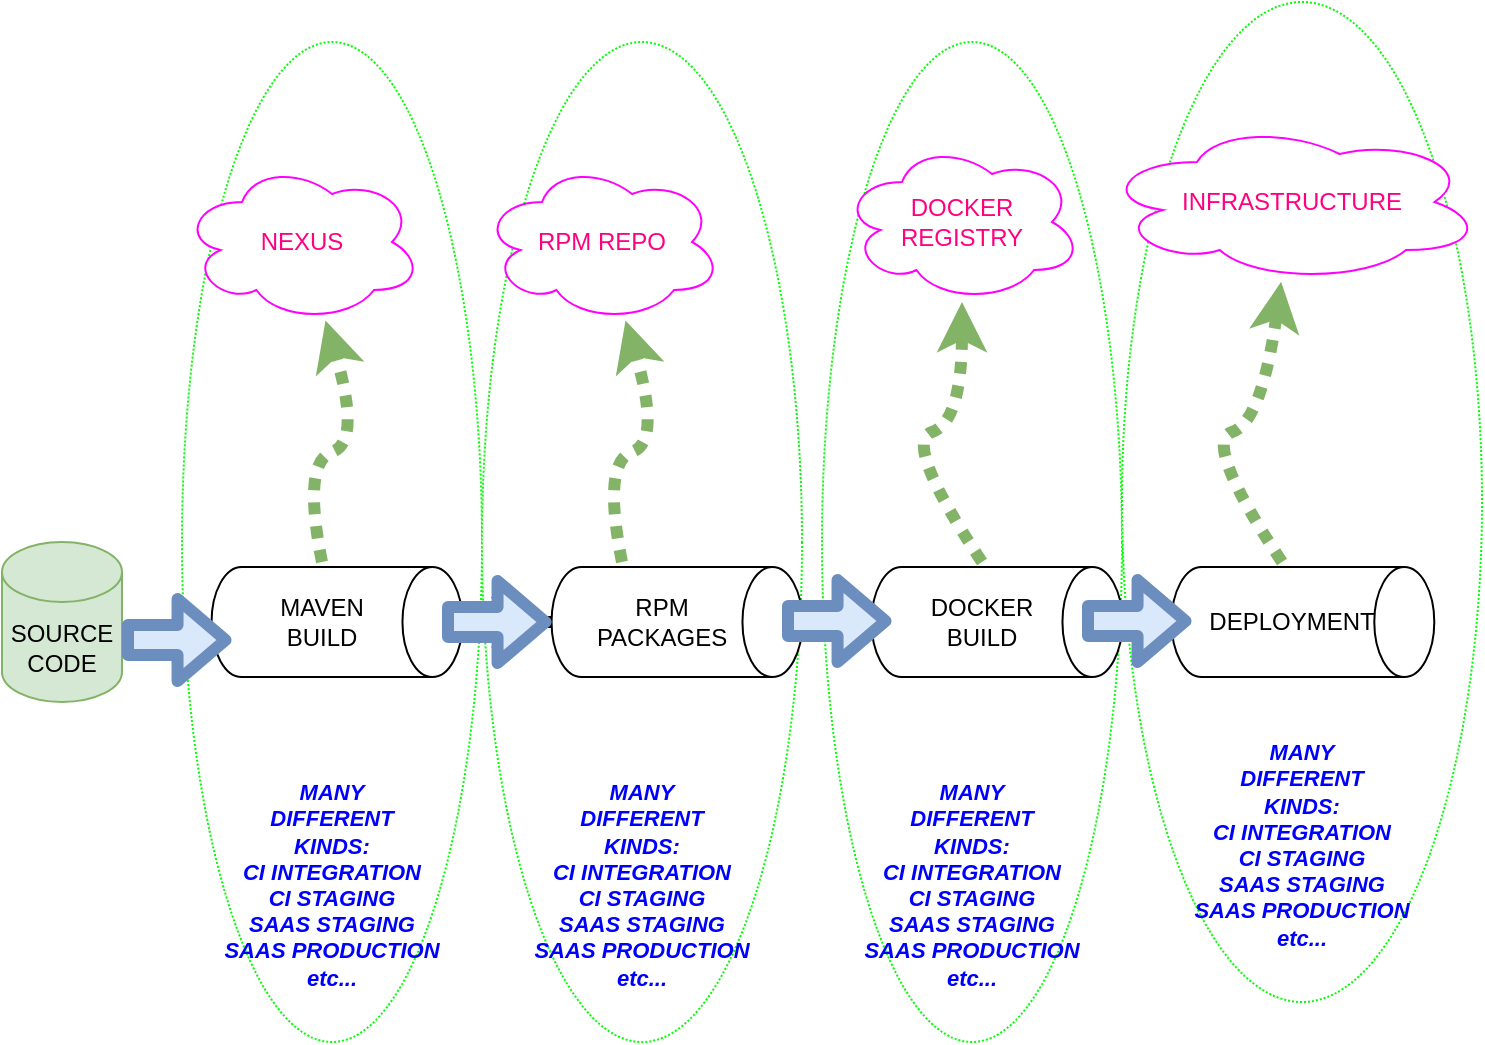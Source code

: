 <mxfile version="13.8.8" type="device"><diagram id="_WSS-Dgg8EWe4CmXmH_S" name="Page-1"><mxGraphModel dx="1185" dy="619" grid="1" gridSize="10" guides="1" tooltips="1" connect="1" arrows="1" fold="1" page="1" pageScale="1" pageWidth="850" pageHeight="1100" math="0" shadow="0"><root><mxCell id="0"/><mxCell id="1" parent="0"/><mxCell id="nKTqIAdunKiFEoz6visv-35" value="&lt;div style=&quot;font-size: 11px&quot;&gt;&lt;br style=&quot;font-size: 11px&quot;&gt;&lt;/div&gt;&lt;div style=&quot;font-size: 11px&quot;&gt;&lt;br style=&quot;font-size: 11px&quot;&gt;&lt;/div&gt;&lt;div style=&quot;font-size: 11px&quot;&gt;&lt;br style=&quot;font-size: 11px&quot;&gt;&lt;/div&gt;&lt;div style=&quot;font-size: 11px&quot;&gt;&lt;br style=&quot;font-size: 11px&quot;&gt;&lt;/div&gt;&lt;div style=&quot;font-size: 11px&quot;&gt;&lt;br style=&quot;font-size: 11px&quot;&gt;&lt;/div&gt;&lt;div style=&quot;font-size: 11px&quot;&gt;&lt;br style=&quot;font-size: 11px&quot;&gt;&lt;/div&gt;&lt;div style=&quot;font-size: 11px&quot;&gt;&lt;br style=&quot;font-size: 11px&quot;&gt;&lt;/div&gt;&lt;div style=&quot;font-size: 11px&quot;&gt;&lt;br style=&quot;font-size: 11px&quot;&gt;&lt;/div&gt;&lt;div style=&quot;font-size: 11px&quot;&gt;&lt;br style=&quot;font-size: 11px&quot;&gt;&lt;/div&gt;&lt;div style=&quot;font-size: 11px&quot;&gt;&lt;br style=&quot;font-size: 11px&quot;&gt;&lt;/div&gt;&lt;div style=&quot;font-size: 11px&quot;&gt;&lt;br style=&quot;font-size: 11px&quot;&gt;&lt;/div&gt;&lt;div style=&quot;font-size: 11px&quot;&gt;&lt;br style=&quot;font-size: 11px&quot;&gt;&lt;/div&gt;&lt;div style=&quot;font-size: 11px&quot;&gt;&lt;br&gt;&lt;/div&gt;&lt;div style=&quot;font-size: 11px&quot;&gt;&lt;br&gt;&lt;/div&gt;&lt;div style=&quot;font-size: 11px&quot;&gt;&lt;br&gt;&lt;/div&gt;&lt;div style=&quot;font-size: 11px&quot;&gt;&lt;br style=&quot;font-size: 11px&quot;&gt;&lt;/div&gt;&lt;div style=&quot;font-size: 11px&quot;&gt;&lt;br style=&quot;font-size: 11px&quot;&gt;&lt;/div&gt;&lt;div style=&quot;font-size: 11px&quot;&gt;&lt;br style=&quot;font-size: 11px&quot;&gt;&lt;/div&gt;&lt;div style=&quot;font-size: 11px&quot;&gt;&lt;br style=&quot;font-size: 11px&quot;&gt;&lt;/div&gt;&lt;div style=&quot;font-size: 11px&quot;&gt;&lt;br style=&quot;font-size: 11px&quot;&gt;&lt;/div&gt;&lt;div style=&quot;font-size: 11px&quot;&gt;&lt;br style=&quot;font-size: 11px&quot;&gt;&lt;/div&gt;&lt;div style=&quot;font-size: 11px&quot;&gt;&lt;br style=&quot;font-size: 11px&quot;&gt;&lt;/div&gt;&lt;div style=&quot;font-size: 11px&quot;&gt;&lt;br style=&quot;font-size: 11px&quot;&gt;&lt;/div&gt;&lt;div style=&quot;font-size: 11px&quot;&gt;&lt;br style=&quot;font-size: 11px&quot;&gt;&lt;/div&gt;&lt;div style=&quot;font-size: 11px&quot;&gt;&lt;br style=&quot;font-size: 11px&quot;&gt;&lt;/div&gt;&lt;div style=&quot;font-size: 11px&quot;&gt;&lt;br style=&quot;font-size: 11px&quot;&gt;&lt;/div&gt;&lt;div style=&quot;font-size: 11px&quot;&gt;&lt;br style=&quot;font-size: 11px&quot;&gt;&lt;/div&gt;&lt;div style=&quot;font-size: 11px&quot;&gt;MANY &lt;br style=&quot;font-size: 11px&quot;&gt;&lt;/div&gt;&lt;div style=&quot;font-size: 11px&quot;&gt;DIFFERENT&lt;/div&gt;&lt;div style=&quot;font-size: 11px&quot;&gt; KINDS: &lt;br style=&quot;font-size: 11px&quot;&gt;CI INTEGRATION &lt;br style=&quot;font-size: 11px&quot;&gt;&lt;/div&gt;&lt;div style=&quot;font-size: 11px&quot;&gt;CI STAGING&lt;br style=&quot;font-size: 11px&quot;&gt;SAAS STAGING&lt;/div&gt;&lt;div style=&quot;font-size: 11px&quot;&gt;SAAS PRODUCTION&lt;/div&gt;&lt;div style=&quot;font-size: 11px&quot;&gt;etc...&lt;br style=&quot;font-size: 11px&quot;&gt;&lt;/div&gt;&lt;div style=&quot;font-size: 11px&quot;&gt;&lt;br style=&quot;font-size: 11px&quot;&gt;&lt;/div&gt;" style="ellipse;whiteSpace=wrap;html=1;dashed=1;dashPattern=1 1;strokeColor=#00FF00;fontSize=11;fontStyle=3;fontColor=#0000FF;" vertex="1" parent="1"><mxGeometry x="140" y="30" width="150" height="500" as="geometry"/></mxCell><mxCell id="nKTqIAdunKiFEoz6visv-34" value="&lt;div style=&quot;font-size: 11px&quot;&gt;&lt;br style=&quot;font-size: 11px&quot;&gt;&lt;/div&gt;&lt;div style=&quot;font-size: 11px&quot;&gt;&lt;br style=&quot;font-size: 11px&quot;&gt;&lt;/div&gt;&lt;div style=&quot;font-size: 11px&quot;&gt;&lt;br style=&quot;font-size: 11px&quot;&gt;&lt;/div&gt;&lt;div style=&quot;font-size: 11px&quot;&gt;&lt;br style=&quot;font-size: 11px&quot;&gt;&lt;/div&gt;&lt;div style=&quot;font-size: 11px&quot;&gt;&lt;br style=&quot;font-size: 11px&quot;&gt;&lt;/div&gt;&lt;div style=&quot;font-size: 11px&quot;&gt;&lt;br style=&quot;font-size: 11px&quot;&gt;&lt;/div&gt;&lt;div style=&quot;font-size: 11px&quot;&gt;&lt;br style=&quot;font-size: 11px&quot;&gt;&lt;/div&gt;&lt;div style=&quot;font-size: 11px&quot;&gt;&lt;br style=&quot;font-size: 11px&quot;&gt;&lt;/div&gt;&lt;div style=&quot;font-size: 11px&quot;&gt;&lt;br style=&quot;font-size: 11px&quot;&gt;&lt;/div&gt;&lt;div style=&quot;font-size: 11px&quot;&gt;&lt;br style=&quot;font-size: 11px&quot;&gt;&lt;/div&gt;&lt;div style=&quot;font-size: 11px&quot;&gt;&lt;br style=&quot;font-size: 11px&quot;&gt;&lt;/div&gt;&lt;div style=&quot;font-size: 11px&quot;&gt;&lt;br style=&quot;font-size: 11px&quot;&gt;&lt;/div&gt;&lt;div style=&quot;font-size: 11px&quot;&gt;&lt;br&gt;&lt;/div&gt;&lt;div style=&quot;font-size: 11px&quot;&gt;&lt;br&gt;&lt;/div&gt;&lt;div style=&quot;font-size: 11px&quot;&gt;&lt;br&gt;&lt;/div&gt;&lt;div style=&quot;font-size: 11px&quot;&gt;&lt;br style=&quot;font-size: 11px&quot;&gt;&lt;/div&gt;&lt;div style=&quot;font-size: 11px&quot;&gt;&lt;br style=&quot;font-size: 11px&quot;&gt;&lt;/div&gt;&lt;div style=&quot;font-size: 11px&quot;&gt;&lt;br style=&quot;font-size: 11px&quot;&gt;&lt;/div&gt;&lt;div style=&quot;font-size: 11px&quot;&gt;&lt;br style=&quot;font-size: 11px&quot;&gt;&lt;/div&gt;&lt;div style=&quot;font-size: 11px&quot;&gt;&lt;br style=&quot;font-size: 11px&quot;&gt;&lt;/div&gt;&lt;div style=&quot;font-size: 11px&quot;&gt;&lt;br style=&quot;font-size: 11px&quot;&gt;&lt;/div&gt;&lt;div style=&quot;font-size: 11px&quot;&gt;&lt;br style=&quot;font-size: 11px&quot;&gt;&lt;/div&gt;&lt;div style=&quot;font-size: 11px&quot;&gt;&lt;br style=&quot;font-size: 11px&quot;&gt;&lt;/div&gt;&lt;div style=&quot;font-size: 11px&quot;&gt;&lt;br style=&quot;font-size: 11px&quot;&gt;&lt;/div&gt;&lt;div style=&quot;font-size: 11px&quot;&gt;&lt;br style=&quot;font-size: 11px&quot;&gt;&lt;/div&gt;&lt;div style=&quot;font-size: 11px&quot;&gt;&lt;br style=&quot;font-size: 11px&quot;&gt;&lt;/div&gt;&lt;div style=&quot;font-size: 11px&quot;&gt;&lt;br style=&quot;font-size: 11px&quot;&gt;&lt;/div&gt;&lt;div style=&quot;font-size: 11px&quot;&gt;MANY &lt;br style=&quot;font-size: 11px&quot;&gt;&lt;/div&gt;&lt;div style=&quot;font-size: 11px&quot;&gt;DIFFERENT&lt;/div&gt;&lt;div style=&quot;font-size: 11px&quot;&gt; KINDS: &lt;br style=&quot;font-size: 11px&quot;&gt;CI INTEGRATION &lt;br style=&quot;font-size: 11px&quot;&gt;&lt;/div&gt;&lt;div style=&quot;font-size: 11px&quot;&gt;CI STAGING&lt;br style=&quot;font-size: 11px&quot;&gt;SAAS STAGING&lt;/div&gt;&lt;div style=&quot;font-size: 11px&quot;&gt;SAAS PRODUCTION&lt;/div&gt;&lt;div style=&quot;font-size: 11px&quot;&gt;etc...&lt;br style=&quot;font-size: 11px&quot;&gt;&lt;/div&gt;&lt;div style=&quot;font-size: 11px&quot;&gt;&lt;br style=&quot;font-size: 11px&quot;&gt;&lt;/div&gt;" style="ellipse;whiteSpace=wrap;html=1;dashed=1;dashPattern=1 1;strokeColor=#00FF00;fontSize=11;fontStyle=3;fontColor=#0000FF;" vertex="1" parent="1"><mxGeometry x="460" y="30" width="150" height="500" as="geometry"/></mxCell><mxCell id="nKTqIAdunKiFEoz6visv-33" value="&lt;div style=&quot;font-size: 11px&quot;&gt;&lt;br style=&quot;font-size: 11px&quot;&gt;&lt;/div&gt;&lt;div style=&quot;font-size: 11px&quot;&gt;&lt;br style=&quot;font-size: 11px&quot;&gt;&lt;/div&gt;&lt;div style=&quot;font-size: 11px&quot;&gt;&lt;br style=&quot;font-size: 11px&quot;&gt;&lt;/div&gt;&lt;div style=&quot;font-size: 11px&quot;&gt;&lt;br style=&quot;font-size: 11px&quot;&gt;&lt;/div&gt;&lt;div style=&quot;font-size: 11px&quot;&gt;&lt;br style=&quot;font-size: 11px&quot;&gt;&lt;/div&gt;&lt;div style=&quot;font-size: 11px&quot;&gt;&lt;br style=&quot;font-size: 11px&quot;&gt;&lt;/div&gt;&lt;div style=&quot;font-size: 11px&quot;&gt;&lt;br style=&quot;font-size: 11px&quot;&gt;&lt;/div&gt;&lt;div style=&quot;font-size: 11px&quot;&gt;&lt;br style=&quot;font-size: 11px&quot;&gt;&lt;/div&gt;&lt;div style=&quot;font-size: 11px&quot;&gt;&lt;br style=&quot;font-size: 11px&quot;&gt;&lt;/div&gt;&lt;div style=&quot;font-size: 11px&quot;&gt;&lt;br style=&quot;font-size: 11px&quot;&gt;&lt;/div&gt;&lt;div style=&quot;font-size: 11px&quot;&gt;&lt;br style=&quot;font-size: 11px&quot;&gt;&lt;/div&gt;&lt;div style=&quot;font-size: 11px&quot;&gt;&lt;br style=&quot;font-size: 11px&quot;&gt;&lt;/div&gt;&lt;div style=&quot;font-size: 11px&quot;&gt;&lt;br&gt;&lt;/div&gt;&lt;div style=&quot;font-size: 11px&quot;&gt;&lt;br&gt;&lt;/div&gt;&lt;div style=&quot;font-size: 11px&quot;&gt;&lt;br&gt;&lt;/div&gt;&lt;div style=&quot;font-size: 11px&quot;&gt;&lt;br style=&quot;font-size: 11px&quot;&gt;&lt;/div&gt;&lt;div style=&quot;font-size: 11px&quot;&gt;&lt;br style=&quot;font-size: 11px&quot;&gt;&lt;/div&gt;&lt;div style=&quot;font-size: 11px&quot;&gt;&lt;br style=&quot;font-size: 11px&quot;&gt;&lt;/div&gt;&lt;div style=&quot;font-size: 11px&quot;&gt;&lt;br style=&quot;font-size: 11px&quot;&gt;&lt;/div&gt;&lt;div style=&quot;font-size: 11px&quot;&gt;&lt;br style=&quot;font-size: 11px&quot;&gt;&lt;/div&gt;&lt;div style=&quot;font-size: 11px&quot;&gt;&lt;br style=&quot;font-size: 11px&quot;&gt;&lt;/div&gt;&lt;div style=&quot;font-size: 11px&quot;&gt;&lt;br style=&quot;font-size: 11px&quot;&gt;&lt;/div&gt;&lt;div style=&quot;font-size: 11px&quot;&gt;&lt;br style=&quot;font-size: 11px&quot;&gt;&lt;/div&gt;&lt;div style=&quot;font-size: 11px&quot;&gt;&lt;br style=&quot;font-size: 11px&quot;&gt;&lt;/div&gt;&lt;div style=&quot;font-size: 11px&quot;&gt;&lt;br style=&quot;font-size: 11px&quot;&gt;&lt;/div&gt;&lt;div style=&quot;font-size: 11px&quot;&gt;&lt;br style=&quot;font-size: 11px&quot;&gt;&lt;/div&gt;&lt;div style=&quot;font-size: 11px&quot;&gt;&lt;br style=&quot;font-size: 11px&quot;&gt;&lt;/div&gt;&lt;div style=&quot;font-size: 11px&quot;&gt;MANY &lt;br style=&quot;font-size: 11px&quot;&gt;&lt;/div&gt;&lt;div style=&quot;font-size: 11px&quot;&gt;DIFFERENT&lt;/div&gt;&lt;div style=&quot;font-size: 11px&quot;&gt; KINDS: &lt;br style=&quot;font-size: 11px&quot;&gt;CI INTEGRATION &lt;br style=&quot;font-size: 11px&quot;&gt;&lt;/div&gt;&lt;div style=&quot;font-size: 11px&quot;&gt;CI STAGING&lt;br style=&quot;font-size: 11px&quot;&gt;SAAS STAGING&lt;/div&gt;&lt;div style=&quot;font-size: 11px&quot;&gt;SAAS PRODUCTION&lt;/div&gt;&lt;div style=&quot;font-size: 11px&quot;&gt;etc...&lt;br style=&quot;font-size: 11px&quot;&gt;&lt;/div&gt;&lt;div style=&quot;font-size: 11px&quot;&gt;&lt;br style=&quot;font-size: 11px&quot;&gt;&lt;/div&gt;" style="ellipse;whiteSpace=wrap;html=1;dashed=1;dashPattern=1 1;strokeColor=#00FF00;fontSize=11;fontStyle=3;fontColor=#0000FF;" vertex="1" parent="1"><mxGeometry x="290" y="30" width="160" height="500" as="geometry"/></mxCell><mxCell id="nKTqIAdunKiFEoz6visv-31" value="&lt;div style=&quot;font-size: 11px&quot;&gt;&lt;br style=&quot;font-size: 11px&quot;&gt;&lt;/div&gt;&lt;div style=&quot;font-size: 11px&quot;&gt;&lt;br style=&quot;font-size: 11px&quot;&gt;&lt;/div&gt;&lt;div style=&quot;font-size: 11px&quot;&gt;&lt;br style=&quot;font-size: 11px&quot;&gt;&lt;/div&gt;&lt;div style=&quot;font-size: 11px&quot;&gt;&lt;br style=&quot;font-size: 11px&quot;&gt;&lt;/div&gt;&lt;div style=&quot;font-size: 11px&quot;&gt;&lt;br style=&quot;font-size: 11px&quot;&gt;&lt;/div&gt;&lt;div style=&quot;font-size: 11px&quot;&gt;&lt;br style=&quot;font-size: 11px&quot;&gt;&lt;/div&gt;&lt;div style=&quot;font-size: 11px&quot;&gt;&lt;br style=&quot;font-size: 11px&quot;&gt;&lt;/div&gt;&lt;div style=&quot;font-size: 11px&quot;&gt;&lt;br style=&quot;font-size: 11px&quot;&gt;&lt;/div&gt;&lt;div style=&quot;font-size: 11px&quot;&gt;&lt;br style=&quot;font-size: 11px&quot;&gt;&lt;/div&gt;&lt;div style=&quot;font-size: 11px&quot;&gt;&lt;br style=&quot;font-size: 11px&quot;&gt;&lt;/div&gt;&lt;div style=&quot;font-size: 11px&quot;&gt;&lt;br style=&quot;font-size: 11px&quot;&gt;&lt;/div&gt;&lt;div style=&quot;font-size: 11px&quot;&gt;&lt;br style=&quot;font-size: 11px&quot;&gt;&lt;/div&gt;&lt;div style=&quot;font-size: 11px&quot;&gt;&lt;br&gt;&lt;/div&gt;&lt;div style=&quot;font-size: 11px&quot;&gt;&lt;br&gt;&lt;/div&gt;&lt;div style=&quot;font-size: 11px&quot;&gt;&lt;br&gt;&lt;/div&gt;&lt;div style=&quot;font-size: 11px&quot;&gt;&lt;br style=&quot;font-size: 11px&quot;&gt;&lt;/div&gt;&lt;div style=&quot;font-size: 11px&quot;&gt;&lt;br style=&quot;font-size: 11px&quot;&gt;&lt;/div&gt;&lt;div style=&quot;font-size: 11px&quot;&gt;&lt;br style=&quot;font-size: 11px&quot;&gt;&lt;/div&gt;&lt;div style=&quot;font-size: 11px&quot;&gt;&lt;br style=&quot;font-size: 11px&quot;&gt;&lt;/div&gt;&lt;div style=&quot;font-size: 11px&quot;&gt;&lt;br style=&quot;font-size: 11px&quot;&gt;&lt;/div&gt;&lt;div style=&quot;font-size: 11px&quot;&gt;&lt;br style=&quot;font-size: 11px&quot;&gt;&lt;/div&gt;&lt;div style=&quot;font-size: 11px&quot;&gt;&lt;br style=&quot;font-size: 11px&quot;&gt;&lt;/div&gt;&lt;div style=&quot;font-size: 11px&quot;&gt;&lt;br style=&quot;font-size: 11px&quot;&gt;&lt;/div&gt;&lt;div style=&quot;font-size: 11px&quot;&gt;&lt;br style=&quot;font-size: 11px&quot;&gt;&lt;/div&gt;&lt;div style=&quot;font-size: 11px&quot;&gt;&lt;br style=&quot;font-size: 11px&quot;&gt;&lt;/div&gt;&lt;div style=&quot;font-size: 11px&quot;&gt;&lt;br style=&quot;font-size: 11px&quot;&gt;&lt;/div&gt;&lt;div style=&quot;font-size: 11px&quot;&gt;&lt;br style=&quot;font-size: 11px&quot;&gt;&lt;/div&gt;&lt;div style=&quot;font-size: 11px&quot;&gt;MANY &lt;br style=&quot;font-size: 11px&quot;&gt;&lt;/div&gt;&lt;div style=&quot;font-size: 11px&quot;&gt;DIFFERENT&lt;/div&gt;&lt;div style=&quot;font-size: 11px&quot;&gt; KINDS: &lt;br style=&quot;font-size: 11px&quot;&gt;CI INTEGRATION &lt;br style=&quot;font-size: 11px&quot;&gt;&lt;/div&gt;&lt;div style=&quot;font-size: 11px&quot;&gt;CI STAGING&lt;br style=&quot;font-size: 11px&quot;&gt;SAAS STAGING&lt;/div&gt;&lt;div style=&quot;font-size: 11px&quot;&gt;SAAS PRODUCTION&lt;/div&gt;&lt;div style=&quot;font-size: 11px&quot;&gt;etc...&lt;br style=&quot;font-size: 11px&quot;&gt;&lt;/div&gt;&lt;div style=&quot;font-size: 11px&quot;&gt;&lt;br style=&quot;font-size: 11px&quot;&gt;&lt;/div&gt;" style="ellipse;whiteSpace=wrap;html=1;dashed=1;dashPattern=1 1;strokeColor=#00FF00;fontSize=11;fontStyle=3;fontColor=#0000FF;" vertex="1" parent="1"><mxGeometry x="610" y="10" width="180" height="500" as="geometry"/></mxCell><mxCell id="nKTqIAdunKiFEoz6visv-1" value="" style="shape=cylinder3;whiteSpace=wrap;html=1;boundedLbl=1;backgroundOutline=1;size=15;rotation=90;" vertex="1" parent="1"><mxGeometry x="190" y="257.28" width="55" height="125.45" as="geometry"/></mxCell><mxCell id="nKTqIAdunKiFEoz6visv-2" value="SOURCE CODE" style="shape=cylinder3;whiteSpace=wrap;html=1;boundedLbl=1;backgroundOutline=1;size=15;fillColor=#d5e8d4;strokeColor=#82b366;" vertex="1" parent="1"><mxGeometry x="50" y="280" width="60" height="80" as="geometry"/></mxCell><mxCell id="nKTqIAdunKiFEoz6visv-16" value="" style="edgeStyle=orthogonalEdgeStyle;rounded=0;orthogonalLoop=1;jettySize=auto;html=1;strokeWidth=6;" edge="1" parent="1" source="nKTqIAdunKiFEoz6visv-3" target="nKTqIAdunKiFEoz6visv-1"><mxGeometry relative="1" as="geometry"/></mxCell><mxCell id="nKTqIAdunKiFEoz6visv-21" style="edgeStyle=orthogonalEdgeStyle;rounded=0;orthogonalLoop=1;jettySize=auto;html=1;strokeWidth=6;" edge="1" parent="1" source="nKTqIAdunKiFEoz6visv-3"><mxGeometry relative="1" as="geometry"><mxPoint x="320" y="320" as="targetPoint"/></mxGeometry></mxCell><mxCell id="nKTqIAdunKiFEoz6visv-3" value="" style="shape=cylinder3;whiteSpace=wrap;html=1;boundedLbl=1;backgroundOutline=1;size=15;rotation=90;" vertex="1" parent="1"><mxGeometry x="360" y="257.28" width="55" height="125.45" as="geometry"/></mxCell><mxCell id="nKTqIAdunKiFEoz6visv-4" value="NEXUS" style="ellipse;shape=cloud;whiteSpace=wrap;html=1;fontColor=#FF0080;strokeColor=#FF00FF;" vertex="1" parent="1"><mxGeometry x="140" y="90" width="120" height="80" as="geometry"/></mxCell><mxCell id="nKTqIAdunKiFEoz6visv-6" value="" style="curved=1;endArrow=classic;html=1;strokeWidth=6;dashed=1;dashPattern=1 1;fillColor=#d5e8d4;strokeColor=#82b366;" edge="1" parent="1" target="nKTqIAdunKiFEoz6visv-4"><mxGeometry width="50" height="50" relative="1" as="geometry"><mxPoint x="210" y="290" as="sourcePoint"/><mxPoint x="310" y="270" as="targetPoint"/><Array as="points"><mxPoint x="200" y="240"/><mxPoint x="230" y="230"/></Array></mxGeometry></mxCell><mxCell id="nKTqIAdunKiFEoz6visv-7" value="MAVEN BUILD" style="text;html=1;strokeColor=none;fillColor=none;align=center;verticalAlign=middle;whiteSpace=wrap;rounded=0;" vertex="1" parent="1"><mxGeometry x="190" y="310" width="40" height="20" as="geometry"/></mxCell><mxCell id="nKTqIAdunKiFEoz6visv-9" value="RPM PACKAGES" style="text;html=1;strokeColor=none;fillColor=none;align=center;verticalAlign=middle;whiteSpace=wrap;rounded=0;" vertex="1" parent="1"><mxGeometry x="360" y="310" width="40" height="20" as="geometry"/></mxCell><mxCell id="nKTqIAdunKiFEoz6visv-11" value="RPM REPO" style="ellipse;shape=cloud;whiteSpace=wrap;html=1;fontColor=#FF0080;strokeColor=#FF00FF;" vertex="1" parent="1"><mxGeometry x="290" y="90" width="120" height="80" as="geometry"/></mxCell><mxCell id="nKTqIAdunKiFEoz6visv-12" value="" style="curved=1;endArrow=classic;html=1;strokeWidth=6;dashed=1;dashPattern=1 1;fillColor=#d5e8d4;strokeColor=#82b366;" edge="1" parent="1" target="nKTqIAdunKiFEoz6visv-11"><mxGeometry width="50" height="50" relative="1" as="geometry"><mxPoint x="360" y="290" as="sourcePoint"/><mxPoint x="460" y="270" as="targetPoint"/><Array as="points"><mxPoint x="350" y="240"/><mxPoint x="380" y="230"/></Array></mxGeometry></mxCell><mxCell id="nKTqIAdunKiFEoz6visv-15" value="" style="shape=flexArrow;endArrow=classic;html=1;strokeWidth=6;entryX=0.5;entryY=1;entryDx=0;entryDy=0;entryPerimeter=0;fillColor=#dae8fc;strokeColor=#6c8ebf;" edge="1" parent="1" target="nKTqIAdunKiFEoz6visv-3"><mxGeometry width="50" height="50" relative="1" as="geometry"><mxPoint x="270" y="320" as="sourcePoint"/><mxPoint x="310" y="280" as="targetPoint"/></mxGeometry></mxCell><mxCell id="nKTqIAdunKiFEoz6visv-17" value="" style="shape=cylinder3;whiteSpace=wrap;html=1;boundedLbl=1;backgroundOutline=1;size=15;rotation=90;" vertex="1" parent="1"><mxGeometry x="520" y="257.28" width="55" height="125.45" as="geometry"/></mxCell><mxCell id="nKTqIAdunKiFEoz6visv-18" value="DOCKER&lt;br&gt;REGISTRY" style="ellipse;shape=cloud;whiteSpace=wrap;html=1;fontColor=#FF0080;strokeColor=#FF00FF;" vertex="1" parent="1"><mxGeometry x="470" y="80" width="120" height="80" as="geometry"/></mxCell><mxCell id="nKTqIAdunKiFEoz6visv-19" value="" style="curved=1;endArrow=classic;html=1;strokeWidth=6;dashed=1;dashPattern=1 1;fillColor=#d5e8d4;strokeColor=#82b366;" edge="1" parent="1" target="nKTqIAdunKiFEoz6visv-18"><mxGeometry width="50" height="50" relative="1" as="geometry"><mxPoint x="540" y="290" as="sourcePoint"/><mxPoint x="610" y="260" as="targetPoint"/><Array as="points"><mxPoint x="500" y="230"/><mxPoint x="530" y="220"/></Array></mxGeometry></mxCell><mxCell id="nKTqIAdunKiFEoz6visv-20" value="" style="shape=flexArrow;endArrow=classic;html=1;strokeWidth=6;entryX=0.5;entryY=1;entryDx=0;entryDy=0;entryPerimeter=0;fillColor=#dae8fc;strokeColor=#6c8ebf;" edge="1" parent="1"><mxGeometry width="50" height="50" relative="1" as="geometry"><mxPoint x="440" y="319.5" as="sourcePoint"/><mxPoint x="494.775" y="319.505" as="targetPoint"/></mxGeometry></mxCell><mxCell id="nKTqIAdunKiFEoz6visv-22" value="DOCKER BUILD" style="text;html=1;strokeColor=none;fillColor=none;align=center;verticalAlign=middle;whiteSpace=wrap;rounded=0;" vertex="1" parent="1"><mxGeometry x="520" y="310" width="40" height="20" as="geometry"/></mxCell><mxCell id="nKTqIAdunKiFEoz6visv-25" value="" style="shape=cylinder3;whiteSpace=wrap;html=1;boundedLbl=1;backgroundOutline=1;size=15;rotation=90;" vertex="1" parent="1"><mxGeometry x="672.96" y="254.32" width="55" height="131.37" as="geometry"/></mxCell><mxCell id="nKTqIAdunKiFEoz6visv-26" value="INFRASTRUCTURE" style="ellipse;shape=cloud;whiteSpace=wrap;html=1;fontColor=#FF0080;strokeColor=#FF00FF;" vertex="1" parent="1"><mxGeometry x="600" y="70" width="190" height="80" as="geometry"/></mxCell><mxCell id="nKTqIAdunKiFEoz6visv-27" value="" style="curved=1;endArrow=classic;html=1;strokeWidth=6;dashed=1;dashPattern=1 1;fillColor=#d5e8d4;strokeColor=#82b366;" edge="1" parent="1" target="nKTqIAdunKiFEoz6visv-26"><mxGeometry width="50" height="50" relative="1" as="geometry"><mxPoint x="690" y="290" as="sourcePoint"/><mxPoint x="760" y="260" as="targetPoint"/><Array as="points"><mxPoint x="650" y="230"/><mxPoint x="680" y="220"/></Array></mxGeometry></mxCell><mxCell id="nKTqIAdunKiFEoz6visv-28" value="&lt;div&gt;DEPLOYMENT&lt;/div&gt;" style="text;html=1;strokeColor=none;fillColor=none;align=center;verticalAlign=middle;whiteSpace=wrap;rounded=0;" vertex="1" parent="1"><mxGeometry x="675" y="310" width="40" height="20" as="geometry"/></mxCell><mxCell id="nKTqIAdunKiFEoz6visv-29" value="" style="shape=flexArrow;endArrow=classic;html=1;strokeWidth=6;entryX=0.5;entryY=1;entryDx=0;entryDy=0;entryPerimeter=0;fillColor=#dae8fc;strokeColor=#6c8ebf;" edge="1" parent="1"><mxGeometry width="50" height="50" relative="1" as="geometry"><mxPoint x="110" y="329" as="sourcePoint"/><mxPoint x="164.775" y="329.005" as="targetPoint"/></mxGeometry></mxCell><mxCell id="nKTqIAdunKiFEoz6visv-30" value="" style="shape=flexArrow;endArrow=classic;html=1;strokeWidth=6;entryX=0.5;entryY=1;entryDx=0;entryDy=0;entryPerimeter=0;fillColor=#dae8fc;strokeColor=#6c8ebf;" edge="1" parent="1"><mxGeometry width="50" height="50" relative="1" as="geometry"><mxPoint x="590" y="319.5" as="sourcePoint"/><mxPoint x="644.775" y="319.505" as="targetPoint"/></mxGeometry></mxCell></root></mxGraphModel></diagram></mxfile>